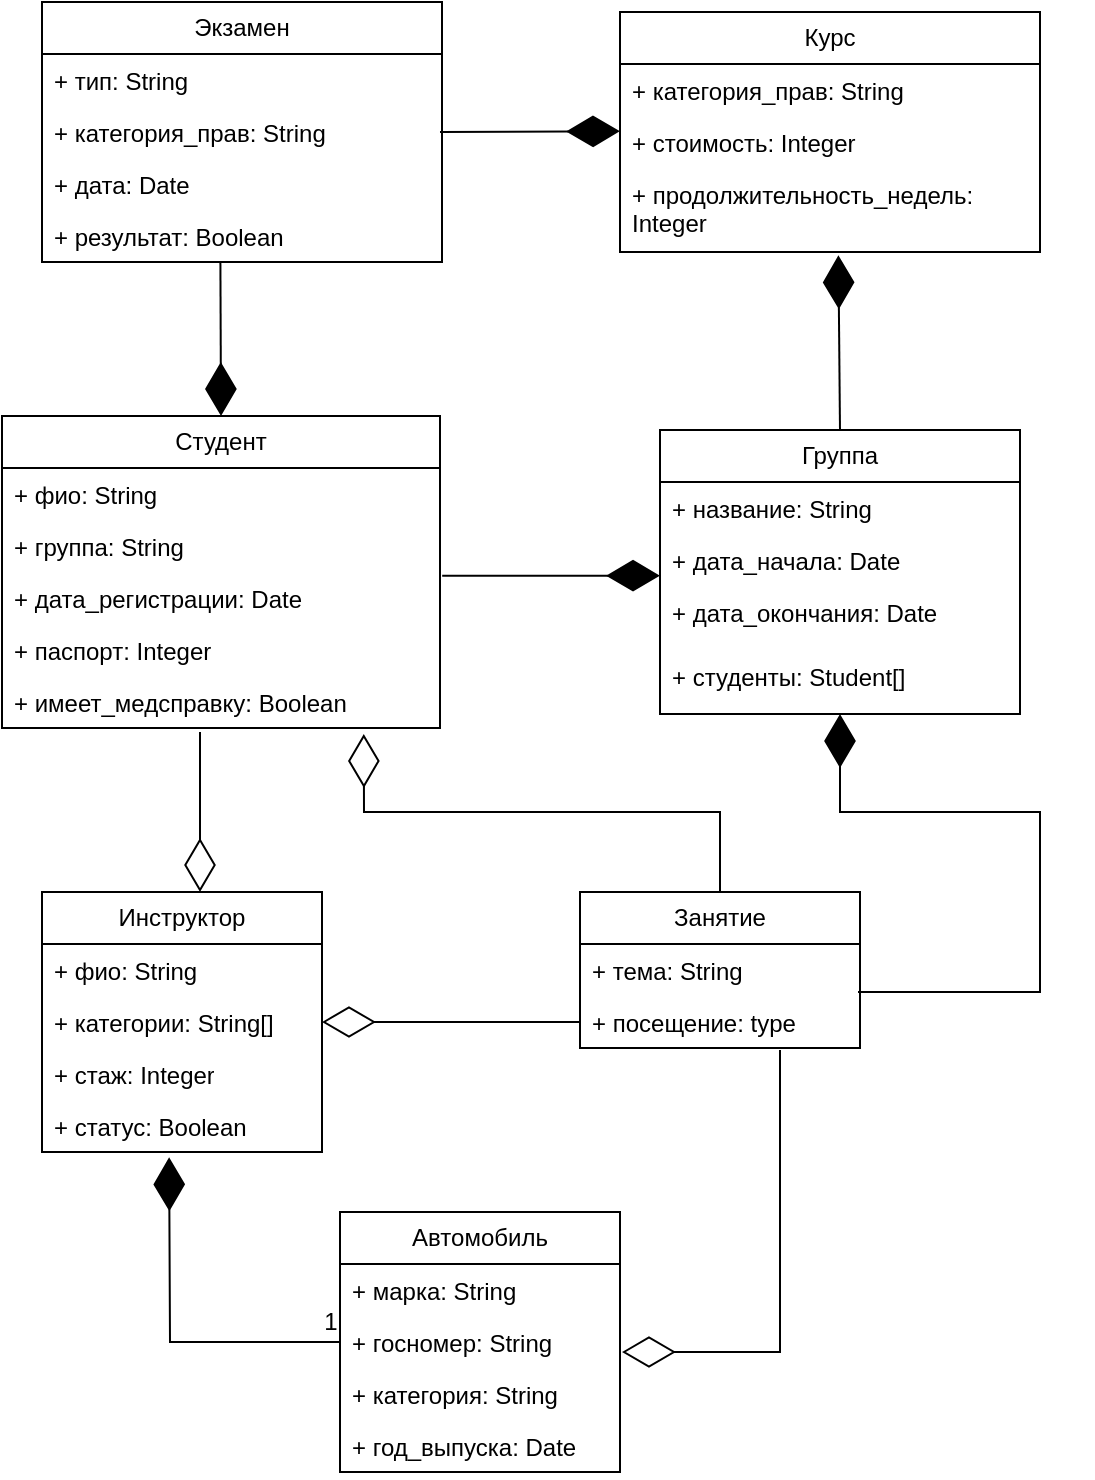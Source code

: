 <mxfile version="28.2.5">
  <diagram name="Страница — 1" id="QAwYbJfvgkVjG-rEGAcN">
    <mxGraphModel dx="186" dy="554" grid="1" gridSize="10" guides="1" tooltips="1" connect="1" arrows="1" fold="1" page="1" pageScale="1" pageWidth="827" pageHeight="1169" math="0" shadow="0">
      <root>
        <mxCell id="0" />
        <mxCell id="1" parent="0" />
        <mxCell id="wUksPOQB8WpGineGd23I-5" value="Студент" style="swimlane;fontStyle=0;childLayout=stackLayout;horizontal=1;startSize=26;fillColor=none;horizontalStack=0;resizeParent=1;resizeParentMax=0;resizeLast=0;collapsible=1;marginBottom=0;whiteSpace=wrap;html=1;" vertex="1" parent="1">
          <mxGeometry x="1021" y="282" width="219" height="156" as="geometry" />
        </mxCell>
        <mxCell id="wUksPOQB8WpGineGd23I-6" value="+ фио: String" style="text;strokeColor=none;fillColor=none;align=left;verticalAlign=top;spacingLeft=4;spacingRight=4;overflow=hidden;rotatable=0;points=[[0,0.5],[1,0.5]];portConstraint=eastwest;whiteSpace=wrap;html=1;" vertex="1" parent="wUksPOQB8WpGineGd23I-5">
          <mxGeometry y="26" width="219" height="26" as="geometry" />
        </mxCell>
        <mxCell id="wUksPOQB8WpGineGd23I-50" value="+ группа: String" style="text;strokeColor=none;fillColor=none;align=left;verticalAlign=top;spacingLeft=4;spacingRight=4;overflow=hidden;rotatable=0;points=[[0,0.5],[1,0.5]];portConstraint=eastwest;whiteSpace=wrap;html=1;" vertex="1" parent="wUksPOQB8WpGineGd23I-5">
          <mxGeometry y="52" width="219" height="26" as="geometry" />
        </mxCell>
        <mxCell id="wUksPOQB8WpGineGd23I-46" value="+ дата_регистрации: Date" style="text;strokeColor=none;fillColor=none;align=left;verticalAlign=top;spacingLeft=4;spacingRight=4;overflow=hidden;rotatable=0;points=[[0,0.5],[1,0.5]];portConstraint=eastwest;whiteSpace=wrap;html=1;" vertex="1" parent="wUksPOQB8WpGineGd23I-5">
          <mxGeometry y="78" width="219" height="26" as="geometry" />
        </mxCell>
        <mxCell id="wUksPOQB8WpGineGd23I-7" value="+ паспорт: Integer" style="text;strokeColor=none;fillColor=none;align=left;verticalAlign=top;spacingLeft=4;spacingRight=4;overflow=hidden;rotatable=0;points=[[0,0.5],[1,0.5]];portConstraint=eastwest;whiteSpace=wrap;html=1;" vertex="1" parent="wUksPOQB8WpGineGd23I-5">
          <mxGeometry y="104" width="219" height="26" as="geometry" />
        </mxCell>
        <mxCell id="wUksPOQB8WpGineGd23I-8" value="+ имеет_медсправку: Boolean" style="text;strokeColor=none;fillColor=none;align=left;verticalAlign=top;spacingLeft=4;spacingRight=4;overflow=hidden;rotatable=0;points=[[0,0.5],[1,0.5]];portConstraint=eastwest;whiteSpace=wrap;html=1;" vertex="1" parent="wUksPOQB8WpGineGd23I-5">
          <mxGeometry y="130" width="219" height="26" as="geometry" />
        </mxCell>
        <mxCell id="wUksPOQB8WpGineGd23I-9" value="Инструктор" style="swimlane;fontStyle=0;childLayout=stackLayout;horizontal=1;startSize=26;fillColor=none;horizontalStack=0;resizeParent=1;resizeParentMax=0;resizeLast=0;collapsible=1;marginBottom=0;whiteSpace=wrap;html=1;" vertex="1" parent="1">
          <mxGeometry x="1041" y="520" width="140" height="130" as="geometry" />
        </mxCell>
        <mxCell id="wUksPOQB8WpGineGd23I-10" value="+ фио: String" style="text;strokeColor=none;fillColor=none;align=left;verticalAlign=top;spacingLeft=4;spacingRight=4;overflow=hidden;rotatable=0;points=[[0,0.5],[1,0.5]];portConstraint=eastwest;whiteSpace=wrap;html=1;" vertex="1" parent="wUksPOQB8WpGineGd23I-9">
          <mxGeometry y="26" width="140" height="26" as="geometry" />
        </mxCell>
        <mxCell id="wUksPOQB8WpGineGd23I-11" value="+ категории: String[]" style="text;strokeColor=none;fillColor=none;align=left;verticalAlign=top;spacingLeft=4;spacingRight=4;overflow=hidden;rotatable=0;points=[[0,0.5],[1,0.5]];portConstraint=eastwest;whiteSpace=wrap;html=1;" vertex="1" parent="wUksPOQB8WpGineGd23I-9">
          <mxGeometry y="52" width="140" height="26" as="geometry" />
        </mxCell>
        <mxCell id="wUksPOQB8WpGineGd23I-47" value="+ стаж: Integer" style="text;strokeColor=none;fillColor=none;align=left;verticalAlign=top;spacingLeft=4;spacingRight=4;overflow=hidden;rotatable=0;points=[[0,0.5],[1,0.5]];portConstraint=eastwest;whiteSpace=wrap;html=1;" vertex="1" parent="wUksPOQB8WpGineGd23I-9">
          <mxGeometry y="78" width="140" height="26" as="geometry" />
        </mxCell>
        <mxCell id="wUksPOQB8WpGineGd23I-12" value="+ статус: Boolean" style="text;strokeColor=none;fillColor=none;align=left;verticalAlign=top;spacingLeft=4;spacingRight=4;overflow=hidden;rotatable=0;points=[[0,0.5],[1,0.5]];portConstraint=eastwest;whiteSpace=wrap;html=1;" vertex="1" parent="wUksPOQB8WpGineGd23I-9">
          <mxGeometry y="104" width="140" height="26" as="geometry" />
        </mxCell>
        <mxCell id="wUksPOQB8WpGineGd23I-13" value="Автомобиль" style="swimlane;fontStyle=0;childLayout=stackLayout;horizontal=1;startSize=26;fillColor=none;horizontalStack=0;resizeParent=1;resizeParentMax=0;resizeLast=0;collapsible=1;marginBottom=0;whiteSpace=wrap;html=1;" vertex="1" parent="1">
          <mxGeometry x="1190" y="680" width="140" height="130" as="geometry" />
        </mxCell>
        <mxCell id="wUksPOQB8WpGineGd23I-14" value="+ марка: String" style="text;strokeColor=none;fillColor=none;align=left;verticalAlign=top;spacingLeft=4;spacingRight=4;overflow=hidden;rotatable=0;points=[[0,0.5],[1,0.5]];portConstraint=eastwest;whiteSpace=wrap;html=1;" vertex="1" parent="wUksPOQB8WpGineGd23I-13">
          <mxGeometry y="26" width="140" height="26" as="geometry" />
        </mxCell>
        <mxCell id="wUksPOQB8WpGineGd23I-15" value="+ госномер: String" style="text;strokeColor=none;fillColor=none;align=left;verticalAlign=top;spacingLeft=4;spacingRight=4;overflow=hidden;rotatable=0;points=[[0,0.5],[1,0.5]];portConstraint=eastwest;whiteSpace=wrap;html=1;" vertex="1" parent="wUksPOQB8WpGineGd23I-13">
          <mxGeometry y="52" width="140" height="26" as="geometry" />
        </mxCell>
        <mxCell id="wUksPOQB8WpGineGd23I-48" value="+ категория: String&lt;span style=&quot;caret-color: rgba(0, 0, 0, 0); color: rgba(0, 0, 0, 0); font-family: monospace; font-size: 0px; white-space: nowrap;&quot;&gt;%3CmxGraphModel%3E%3Croot%3E%3CmxCell%20id%3D%220%22%2F%3E%3CmxCell%20id%3D%221%22%20parent%3D%220%22%2F%3E%3CmxCell%20id%3D%222%22%20value%3D%22%2B%20%D1%81%D1%82%D0%B0%D0%B6%3A%20Integer%22%20style%3D%22text%3BstrokeColor%3Dnone%3BfillColor%3Dnone%3Balign%3Dleft%3BverticalAlign%3Dtop%3BspacingLeft%3D4%3BspacingRight%3D4%3Boverflow%3Dhidden%3Brotatable%3D0%3Bpoints%3D%5B%5B0%2C0.5%5D%2C%5B1%2C0.5%5D%5D%3BportConstraint%3Deastwest%3BwhiteSpace%3Dwrap%3Bhtml%3D1%3B%22%20vertex%3D%221%22%20parent%3D%221%22%3E%3CmxGeometry%20x%3D%22440%22%20y%3D%22164%22%20width%3D%22140%22%20height%3D%2226%22%20as%3D%22geometry%22%2F%3E%3C%2FmxCell%3E%3C%2Froot%3E%3C%2FmxGraphModel%3E&lt;/span&gt;" style="text;strokeColor=none;fillColor=none;align=left;verticalAlign=top;spacingLeft=4;spacingRight=4;overflow=hidden;rotatable=0;points=[[0,0.5],[1,0.5]];portConstraint=eastwest;whiteSpace=wrap;html=1;" vertex="1" parent="wUksPOQB8WpGineGd23I-13">
          <mxGeometry y="78" width="140" height="26" as="geometry" />
        </mxCell>
        <mxCell id="wUksPOQB8WpGineGd23I-16" value="+ год_выпуска: Date&lt;span style=&quot;caret-color: rgba(0, 0, 0, 0); color: rgba(0, 0, 0, 0); font-family: monospace; font-size: 0px; white-space: nowrap;&quot;&gt;%3CmxGraphModel%3E%3Croot%3E%3CmxCell%20id%3D%220%22%2F%3E%3CmxCell%20id%3D%221%22%20parent%3D%220%22%2F%3E%3CmxCell%20id%3D%222%22%20value%3D%22%2B%20%D1%81%D1%82%D0%B0%D0%B6%3A%20Integer%22%20style%3D%22text%3BstrokeColor%3Dnone%3BfillColor%3Dnone%3Balign%3Dleft%3BverticalAlign%3Dtop%3BspacingLeft%3D4%3BspacingRight%3D4%3Boverflow%3Dhidden%3Brotatable%3D0%3Bpoints%3D%5B%5B0%2C0.5%5D%2C%5B1%2C0.5%5D%5D%3BportConstraint%3Deastwest%3BwhiteSpace%3Dwrap%3Bhtml%3D1%3B%22%20vertex%3D%221%22%20parent%3D%221%22%3E%3CmxGeometry%20x%3D%22440%22%20y%3D%22164%22%20width%3D%22140%22%20height%3D%2226%22%20as%3D%22geometry%22%2F%3E%3C%2FmxCell%3E%3C%2Froot%3E%3C%2FmxGraphModel%3E&lt;/span&gt;" style="text;strokeColor=none;fillColor=none;align=left;verticalAlign=top;spacingLeft=4;spacingRight=4;overflow=hidden;rotatable=0;points=[[0,0.5],[1,0.5]];portConstraint=eastwest;whiteSpace=wrap;html=1;" vertex="1" parent="wUksPOQB8WpGineGd23I-13">
          <mxGeometry y="104" width="140" height="26" as="geometry" />
        </mxCell>
        <mxCell id="wUksPOQB8WpGineGd23I-17" value="Курс" style="swimlane;fontStyle=0;childLayout=stackLayout;horizontal=1;startSize=26;fillColor=none;horizontalStack=0;resizeParent=1;resizeParentMax=0;resizeLast=0;collapsible=1;marginBottom=0;whiteSpace=wrap;html=1;" vertex="1" parent="1">
          <mxGeometry x="1330" y="80" width="210" height="120" as="geometry" />
        </mxCell>
        <mxCell id="wUksPOQB8WpGineGd23I-18" value="+ категория_прав: String" style="text;strokeColor=none;fillColor=none;align=left;verticalAlign=top;spacingLeft=4;spacingRight=4;overflow=hidden;rotatable=0;points=[[0,0.5],[1,0.5]];portConstraint=eastwest;whiteSpace=wrap;html=1;" vertex="1" parent="wUksPOQB8WpGineGd23I-17">
          <mxGeometry y="26" width="210" height="26" as="geometry" />
        </mxCell>
        <mxCell id="wUksPOQB8WpGineGd23I-19" value="+ стоимость: Integer" style="text;strokeColor=none;fillColor=none;align=left;verticalAlign=top;spacingLeft=4;spacingRight=4;overflow=hidden;rotatable=0;points=[[0,0.5],[1,0.5]];portConstraint=eastwest;whiteSpace=wrap;html=1;" vertex="1" parent="wUksPOQB8WpGineGd23I-17">
          <mxGeometry y="52" width="210" height="26" as="geometry" />
        </mxCell>
        <mxCell id="wUksPOQB8WpGineGd23I-20" value="+ продолжительность_недель: Integer" style="text;strokeColor=none;fillColor=none;align=left;verticalAlign=top;spacingLeft=4;spacingRight=4;overflow=hidden;rotatable=0;points=[[0,0.5],[1,0.5]];portConstraint=eastwest;whiteSpace=wrap;html=1;" vertex="1" parent="wUksPOQB8WpGineGd23I-17">
          <mxGeometry y="78" width="210" height="42" as="geometry" />
        </mxCell>
        <mxCell id="wUksPOQB8WpGineGd23I-21" value="Группа" style="swimlane;fontStyle=0;childLayout=stackLayout;horizontal=1;startSize=26;fillColor=none;horizontalStack=0;resizeParent=1;resizeParentMax=0;resizeLast=0;collapsible=1;marginBottom=0;whiteSpace=wrap;html=1;" vertex="1" parent="1">
          <mxGeometry x="1350" y="289" width="180" height="142" as="geometry" />
        </mxCell>
        <mxCell id="wUksPOQB8WpGineGd23I-22" value="+ название: String" style="text;strokeColor=none;fillColor=none;align=left;verticalAlign=top;spacingLeft=4;spacingRight=4;overflow=hidden;rotatable=0;points=[[0,0.5],[1,0.5]];portConstraint=eastwest;whiteSpace=wrap;html=1;" vertex="1" parent="wUksPOQB8WpGineGd23I-21">
          <mxGeometry y="26" width="180" height="26" as="geometry" />
        </mxCell>
        <mxCell id="wUksPOQB8WpGineGd23I-23" value="+ дата_начала: Date" style="text;strokeColor=none;fillColor=none;align=left;verticalAlign=top;spacingLeft=4;spacingRight=4;overflow=hidden;rotatable=0;points=[[0,0.5],[1,0.5]];portConstraint=eastwest;whiteSpace=wrap;html=1;" vertex="1" parent="wUksPOQB8WpGineGd23I-21">
          <mxGeometry y="52" width="180" height="26" as="geometry" />
        </mxCell>
        <mxCell id="wUksPOQB8WpGineGd23I-49" value="+ дата_окончания: Date" style="text;strokeColor=none;fillColor=none;align=left;verticalAlign=top;spacingLeft=4;spacingRight=4;overflow=hidden;rotatable=0;points=[[0,0.5],[1,0.5]];portConstraint=eastwest;whiteSpace=wrap;html=1;" vertex="1" parent="wUksPOQB8WpGineGd23I-21">
          <mxGeometry y="78" width="180" height="32" as="geometry" />
        </mxCell>
        <mxCell id="wUksPOQB8WpGineGd23I-24" value="+ студенты: Student[]" style="text;strokeColor=none;fillColor=none;align=left;verticalAlign=top;spacingLeft=4;spacingRight=4;overflow=hidden;rotatable=0;points=[[0,0.5],[1,0.5]];portConstraint=eastwest;whiteSpace=wrap;html=1;" vertex="1" parent="wUksPOQB8WpGineGd23I-21">
          <mxGeometry y="110" width="180" height="32" as="geometry" />
        </mxCell>
        <mxCell id="wUksPOQB8WpGineGd23I-29" value="Занятие" style="swimlane;fontStyle=0;childLayout=stackLayout;horizontal=1;startSize=26;fillColor=none;horizontalStack=0;resizeParent=1;resizeParentMax=0;resizeLast=0;collapsible=1;marginBottom=0;whiteSpace=wrap;html=1;" vertex="1" parent="1">
          <mxGeometry x="1310" y="520" width="140" height="78" as="geometry" />
        </mxCell>
        <mxCell id="wUksPOQB8WpGineGd23I-30" value="+ тема: String" style="text;strokeColor=none;fillColor=none;align=left;verticalAlign=top;spacingLeft=4;spacingRight=4;overflow=hidden;rotatable=0;points=[[0,0.5],[1,0.5]];portConstraint=eastwest;whiteSpace=wrap;html=1;" vertex="1" parent="wUksPOQB8WpGineGd23I-29">
          <mxGeometry y="26" width="140" height="26" as="geometry" />
        </mxCell>
        <mxCell id="wUksPOQB8WpGineGd23I-31" value="+ посещение: type" style="text;strokeColor=none;fillColor=none;align=left;verticalAlign=top;spacingLeft=4;spacingRight=4;overflow=hidden;rotatable=0;points=[[0,0.5],[1,0.5]];portConstraint=eastwest;whiteSpace=wrap;html=1;" vertex="1" parent="wUksPOQB8WpGineGd23I-29">
          <mxGeometry y="52" width="140" height="26" as="geometry" />
        </mxCell>
        <mxCell id="wUksPOQB8WpGineGd23I-37" value="Экзамен" style="swimlane;fontStyle=0;childLayout=stackLayout;horizontal=1;startSize=26;fillColor=none;horizontalStack=0;resizeParent=1;resizeParentMax=0;resizeLast=0;collapsible=1;marginBottom=0;whiteSpace=wrap;html=1;" vertex="1" parent="1">
          <mxGeometry x="1041" y="75" width="200" height="130" as="geometry" />
        </mxCell>
        <mxCell id="wUksPOQB8WpGineGd23I-38" value="+ тип: String" style="text;strokeColor=none;fillColor=none;align=left;verticalAlign=top;spacingLeft=4;spacingRight=4;overflow=hidden;rotatable=0;points=[[0,0.5],[1,0.5]];portConstraint=eastwest;whiteSpace=wrap;html=1;" vertex="1" parent="wUksPOQB8WpGineGd23I-37">
          <mxGeometry y="26" width="200" height="26" as="geometry" />
        </mxCell>
        <mxCell id="wUksPOQB8WpGineGd23I-61" value="+ категория_прав: String" style="text;strokeColor=none;fillColor=none;align=left;verticalAlign=top;spacingLeft=4;spacingRight=4;overflow=hidden;rotatable=0;points=[[0,0.5],[1,0.5]];portConstraint=eastwest;whiteSpace=wrap;html=1;" vertex="1" parent="wUksPOQB8WpGineGd23I-37">
          <mxGeometry y="52" width="200" height="26" as="geometry" />
        </mxCell>
        <mxCell id="wUksPOQB8WpGineGd23I-39" value="+ дата: Date" style="text;strokeColor=none;fillColor=none;align=left;verticalAlign=top;spacingLeft=4;spacingRight=4;overflow=hidden;rotatable=0;points=[[0,0.5],[1,0.5]];portConstraint=eastwest;whiteSpace=wrap;html=1;" vertex="1" parent="wUksPOQB8WpGineGd23I-37">
          <mxGeometry y="78" width="200" height="26" as="geometry" />
        </mxCell>
        <mxCell id="wUksPOQB8WpGineGd23I-40" value="+ результат: Boolean" style="text;strokeColor=none;fillColor=none;align=left;verticalAlign=top;spacingLeft=4;spacingRight=4;overflow=hidden;rotatable=0;points=[[0,0.5],[1,0.5]];portConstraint=eastwest;whiteSpace=wrap;html=1;" vertex="1" parent="wUksPOQB8WpGineGd23I-37">
          <mxGeometry y="104" width="200" height="26" as="geometry" />
        </mxCell>
        <mxCell id="wUksPOQB8WpGineGd23I-57" value="" style="endArrow=diamondThin;endFill=1;endSize=24;html=1;rounded=0;exitX=1.005;exitY=0.071;exitDx=0;exitDy=0;exitPerimeter=0;entryX=0;entryY=0.802;entryDx=0;entryDy=0;entryPerimeter=0;" edge="1" parent="1" source="wUksPOQB8WpGineGd23I-46" target="wUksPOQB8WpGineGd23I-23">
          <mxGeometry width="160" relative="1" as="geometry">
            <mxPoint x="1180" y="489.17" as="sourcePoint" />
            <mxPoint x="1290" y="330" as="targetPoint" />
          </mxGeometry>
        </mxCell>
        <mxCell id="wUksPOQB8WpGineGd23I-58" value="" style="endArrow=diamondThin;endFill=1;endSize=24;html=1;rounded=0;exitX=0.5;exitY=0;exitDx=0;exitDy=0;entryX=0.52;entryY=1.04;entryDx=0;entryDy=0;entryPerimeter=0;" edge="1" parent="1" source="wUksPOQB8WpGineGd23I-21" target="wUksPOQB8WpGineGd23I-20">
          <mxGeometry width="160" relative="1" as="geometry">
            <mxPoint x="1280" y="290" as="sourcePoint" />
            <mxPoint x="1390" y="220" as="targetPoint" />
          </mxGeometry>
        </mxCell>
        <mxCell id="wUksPOQB8WpGineGd23I-64" value="" style="endArrow=diamondThin;endFill=1;endSize=24;html=1;rounded=0;" edge="1" parent="1">
          <mxGeometry width="160" relative="1" as="geometry">
            <mxPoint x="1240" y="140" as="sourcePoint" />
            <mxPoint x="1330" y="139.58" as="targetPoint" />
          </mxGeometry>
        </mxCell>
        <mxCell id="wUksPOQB8WpGineGd23I-65" value="" style="endArrow=diamondThin;endFill=0;endSize=24;html=1;rounded=0;" edge="1" parent="1">
          <mxGeometry width="160" relative="1" as="geometry">
            <mxPoint x="1120" y="440" as="sourcePoint" />
            <mxPoint x="1120" y="520" as="targetPoint" />
          </mxGeometry>
        </mxCell>
        <mxCell id="wUksPOQB8WpGineGd23I-67" value="" style="endArrow=diamondThin;endFill=0;endSize=24;html=1;rounded=0;entryX=1;entryY=0.5;entryDx=0;entryDy=0;exitX=0;exitY=0.5;exitDx=0;exitDy=0;" edge="1" parent="1" source="wUksPOQB8WpGineGd23I-31" target="wUksPOQB8WpGineGd23I-11">
          <mxGeometry width="160" relative="1" as="geometry">
            <mxPoint x="1210" y="560" as="sourcePoint" />
            <mxPoint x="1370" y="560" as="targetPoint" />
          </mxGeometry>
        </mxCell>
        <mxCell id="wUksPOQB8WpGineGd23I-68" value="" style="endArrow=diamondThin;endFill=0;endSize=24;html=1;rounded=0;" edge="1" parent="1">
          <mxGeometry width="160" relative="1" as="geometry">
            <mxPoint x="1410" y="599" as="sourcePoint" />
            <mxPoint x="1331" y="750" as="targetPoint" />
            <Array as="points">
              <mxPoint x="1410" y="750" />
            </Array>
          </mxGeometry>
        </mxCell>
        <mxCell id="wUksPOQB8WpGineGd23I-69" value="" style="endArrow=diamondThin;endFill=1;endSize=24;html=1;rounded=0;entryX=0.454;entryY=1.103;entryDx=0;entryDy=0;entryPerimeter=0;exitX=0;exitY=0.5;exitDx=0;exitDy=0;" edge="1" parent="1" source="wUksPOQB8WpGineGd23I-15" target="wUksPOQB8WpGineGd23I-12">
          <mxGeometry width="160" relative="1" as="geometry">
            <mxPoint x="930" y="750" as="sourcePoint" />
            <mxPoint x="1090" y="750" as="targetPoint" />
            <Array as="points">
              <mxPoint x="1105" y="745" />
            </Array>
          </mxGeometry>
        </mxCell>
        <mxCell id="wUksPOQB8WpGineGd23I-70" value="1" style="text;html=1;align=center;verticalAlign=middle;resizable=0;points=[];autosize=1;strokeColor=none;fillColor=none;" vertex="1" parent="1">
          <mxGeometry x="1170" y="720" width="30" height="30" as="geometry" />
        </mxCell>
        <mxCell id="wUksPOQB8WpGineGd23I-71" value="" style="endArrow=diamondThin;endFill=1;endSize=24;html=1;rounded=0;entryX=0.5;entryY=1;entryDx=0;entryDy=0;" edge="1" parent="1" target="wUksPOQB8WpGineGd23I-21">
          <mxGeometry width="160" relative="1" as="geometry">
            <mxPoint x="1449" y="570" as="sourcePoint" />
            <mxPoint x="1430" y="500" as="targetPoint" />
            <Array as="points">
              <mxPoint x="1540" y="570" />
              <mxPoint x="1540" y="480" />
              <mxPoint x="1440" y="480" />
            </Array>
          </mxGeometry>
        </mxCell>
        <mxCell id="wUksPOQB8WpGineGd23I-73" value="" style="endArrow=diamondThin;endFill=0;endSize=24;html=1;rounded=0;entryX=0.826;entryY=1.115;entryDx=0;entryDy=0;entryPerimeter=0;exitX=0.5;exitY=0;exitDx=0;exitDy=0;" edge="1" parent="1" source="wUksPOQB8WpGineGd23I-29" target="wUksPOQB8WpGineGd23I-8">
          <mxGeometry width="160" relative="1" as="geometry">
            <mxPoint x="1200" y="480" as="sourcePoint" />
            <mxPoint x="1360" y="480" as="targetPoint" />
            <Array as="points">
              <mxPoint x="1380" y="480" />
              <mxPoint x="1202" y="480" />
            </Array>
          </mxGeometry>
        </mxCell>
        <mxCell id="wUksPOQB8WpGineGd23I-74" value="" style="endArrow=diamondThin;endFill=1;endSize=24;html=1;rounded=0;entryX=0.5;entryY=0;entryDx=0;entryDy=0;exitX=0.446;exitY=1.005;exitDx=0;exitDy=0;exitPerimeter=0;" edge="1" parent="1" source="wUksPOQB8WpGineGd23I-40" target="wUksPOQB8WpGineGd23I-5">
          <mxGeometry width="160" relative="1" as="geometry">
            <mxPoint x="1050.5" y="240" as="sourcePoint" />
            <mxPoint x="1210.5" y="240" as="targetPoint" />
          </mxGeometry>
        </mxCell>
      </root>
    </mxGraphModel>
  </diagram>
</mxfile>
